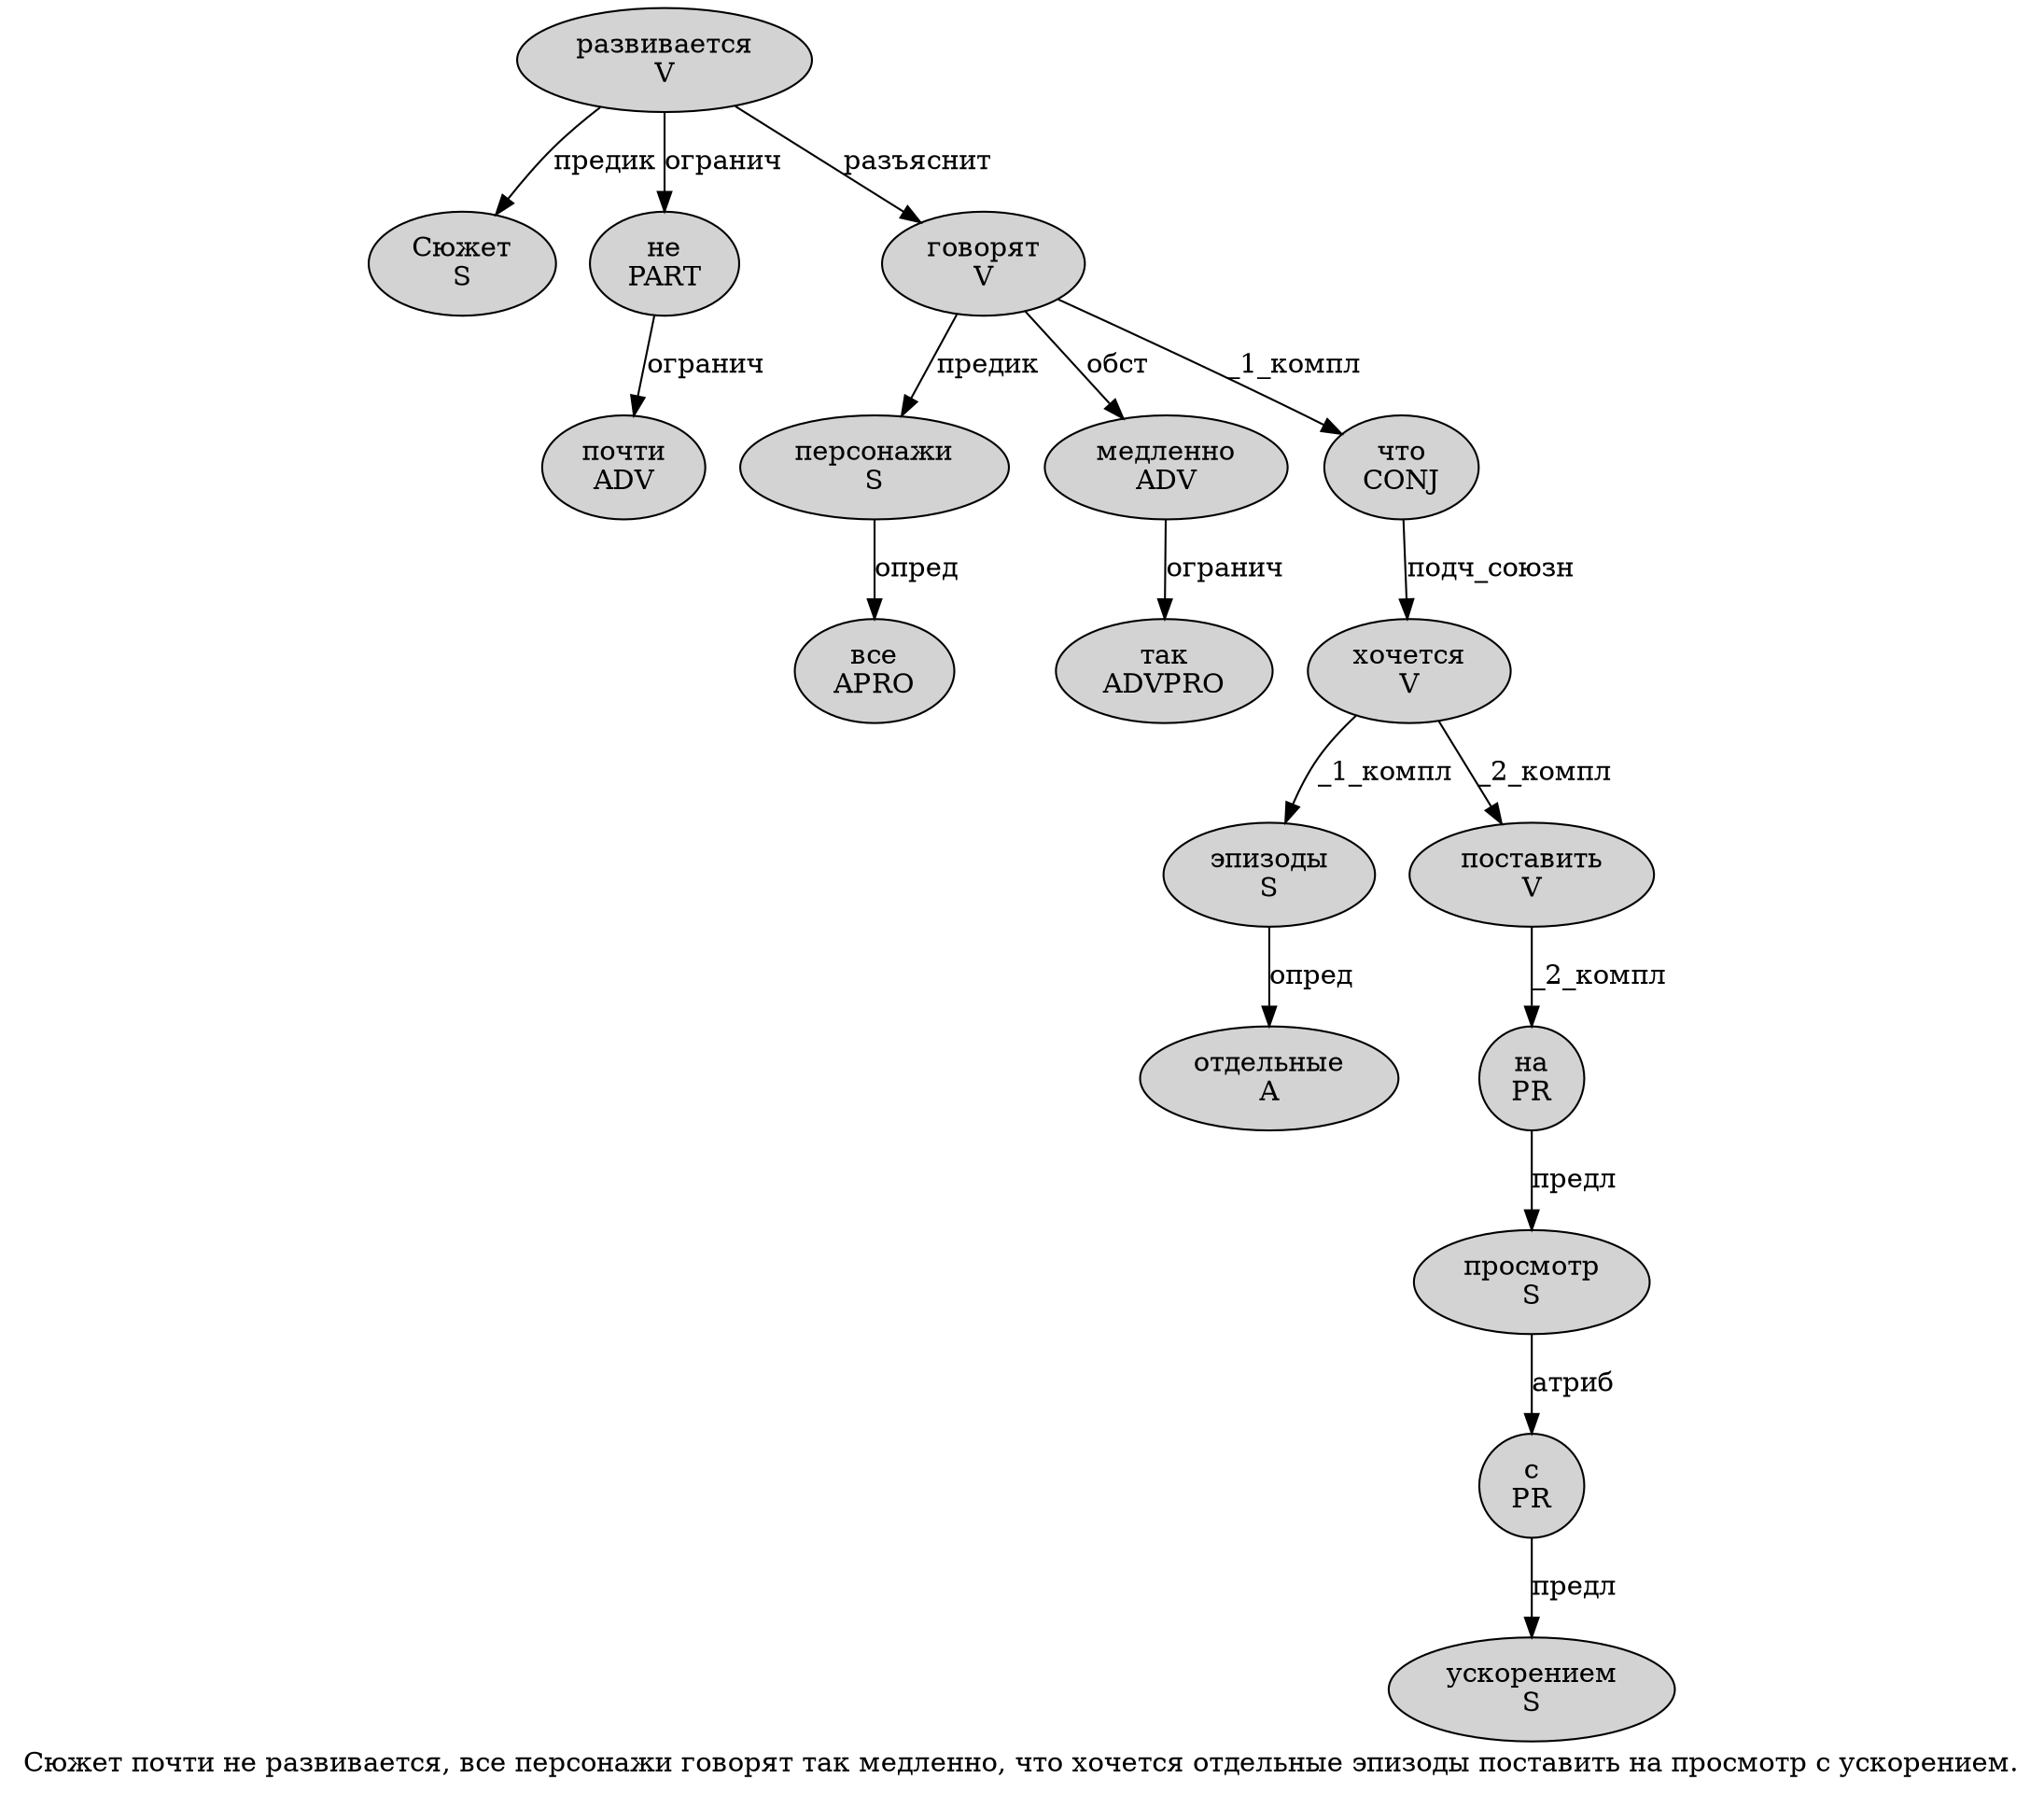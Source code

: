 digraph SENTENCE_2297 {
	graph [label="Сюжет почти не развивается, все персонажи говорят так медленно, что хочется отдельные эпизоды поставить на просмотр с ускорением."]
	node [style=filled]
		0 [label="Сюжет
S" color="" fillcolor=lightgray penwidth=1 shape=ellipse]
		1 [label="почти
ADV" color="" fillcolor=lightgray penwidth=1 shape=ellipse]
		2 [label="не
PART" color="" fillcolor=lightgray penwidth=1 shape=ellipse]
		3 [label="развивается
V" color="" fillcolor=lightgray penwidth=1 shape=ellipse]
		5 [label="все
APRO" color="" fillcolor=lightgray penwidth=1 shape=ellipse]
		6 [label="персонажи
S" color="" fillcolor=lightgray penwidth=1 shape=ellipse]
		7 [label="говорят
V" color="" fillcolor=lightgray penwidth=1 shape=ellipse]
		8 [label="так
ADVPRO" color="" fillcolor=lightgray penwidth=1 shape=ellipse]
		9 [label="медленно
ADV" color="" fillcolor=lightgray penwidth=1 shape=ellipse]
		11 [label="что
CONJ" color="" fillcolor=lightgray penwidth=1 shape=ellipse]
		12 [label="хочется
V" color="" fillcolor=lightgray penwidth=1 shape=ellipse]
		13 [label="отдельные
A" color="" fillcolor=lightgray penwidth=1 shape=ellipse]
		14 [label="эпизоды
S" color="" fillcolor=lightgray penwidth=1 shape=ellipse]
		15 [label="поставить
V" color="" fillcolor=lightgray penwidth=1 shape=ellipse]
		16 [label="на
PR" color="" fillcolor=lightgray penwidth=1 shape=ellipse]
		17 [label="просмотр
S" color="" fillcolor=lightgray penwidth=1 shape=ellipse]
		18 [label="с
PR" color="" fillcolor=lightgray penwidth=1 shape=ellipse]
		19 [label="ускорением
S" color="" fillcolor=lightgray penwidth=1 shape=ellipse]
			14 -> 13 [label="опред"]
			11 -> 12 [label="подч_союзн"]
			9 -> 8 [label="огранич"]
			6 -> 5 [label="опред"]
			15 -> 16 [label="_2_компл"]
			17 -> 18 [label="атриб"]
			18 -> 19 [label="предл"]
			16 -> 17 [label="предл"]
			3 -> 0 [label="предик"]
			3 -> 2 [label="огранич"]
			3 -> 7 [label="разъяснит"]
			12 -> 14 [label="_1_компл"]
			12 -> 15 [label="_2_компл"]
			7 -> 6 [label="предик"]
			7 -> 9 [label="обст"]
			7 -> 11 [label="_1_компл"]
			2 -> 1 [label="огранич"]
}